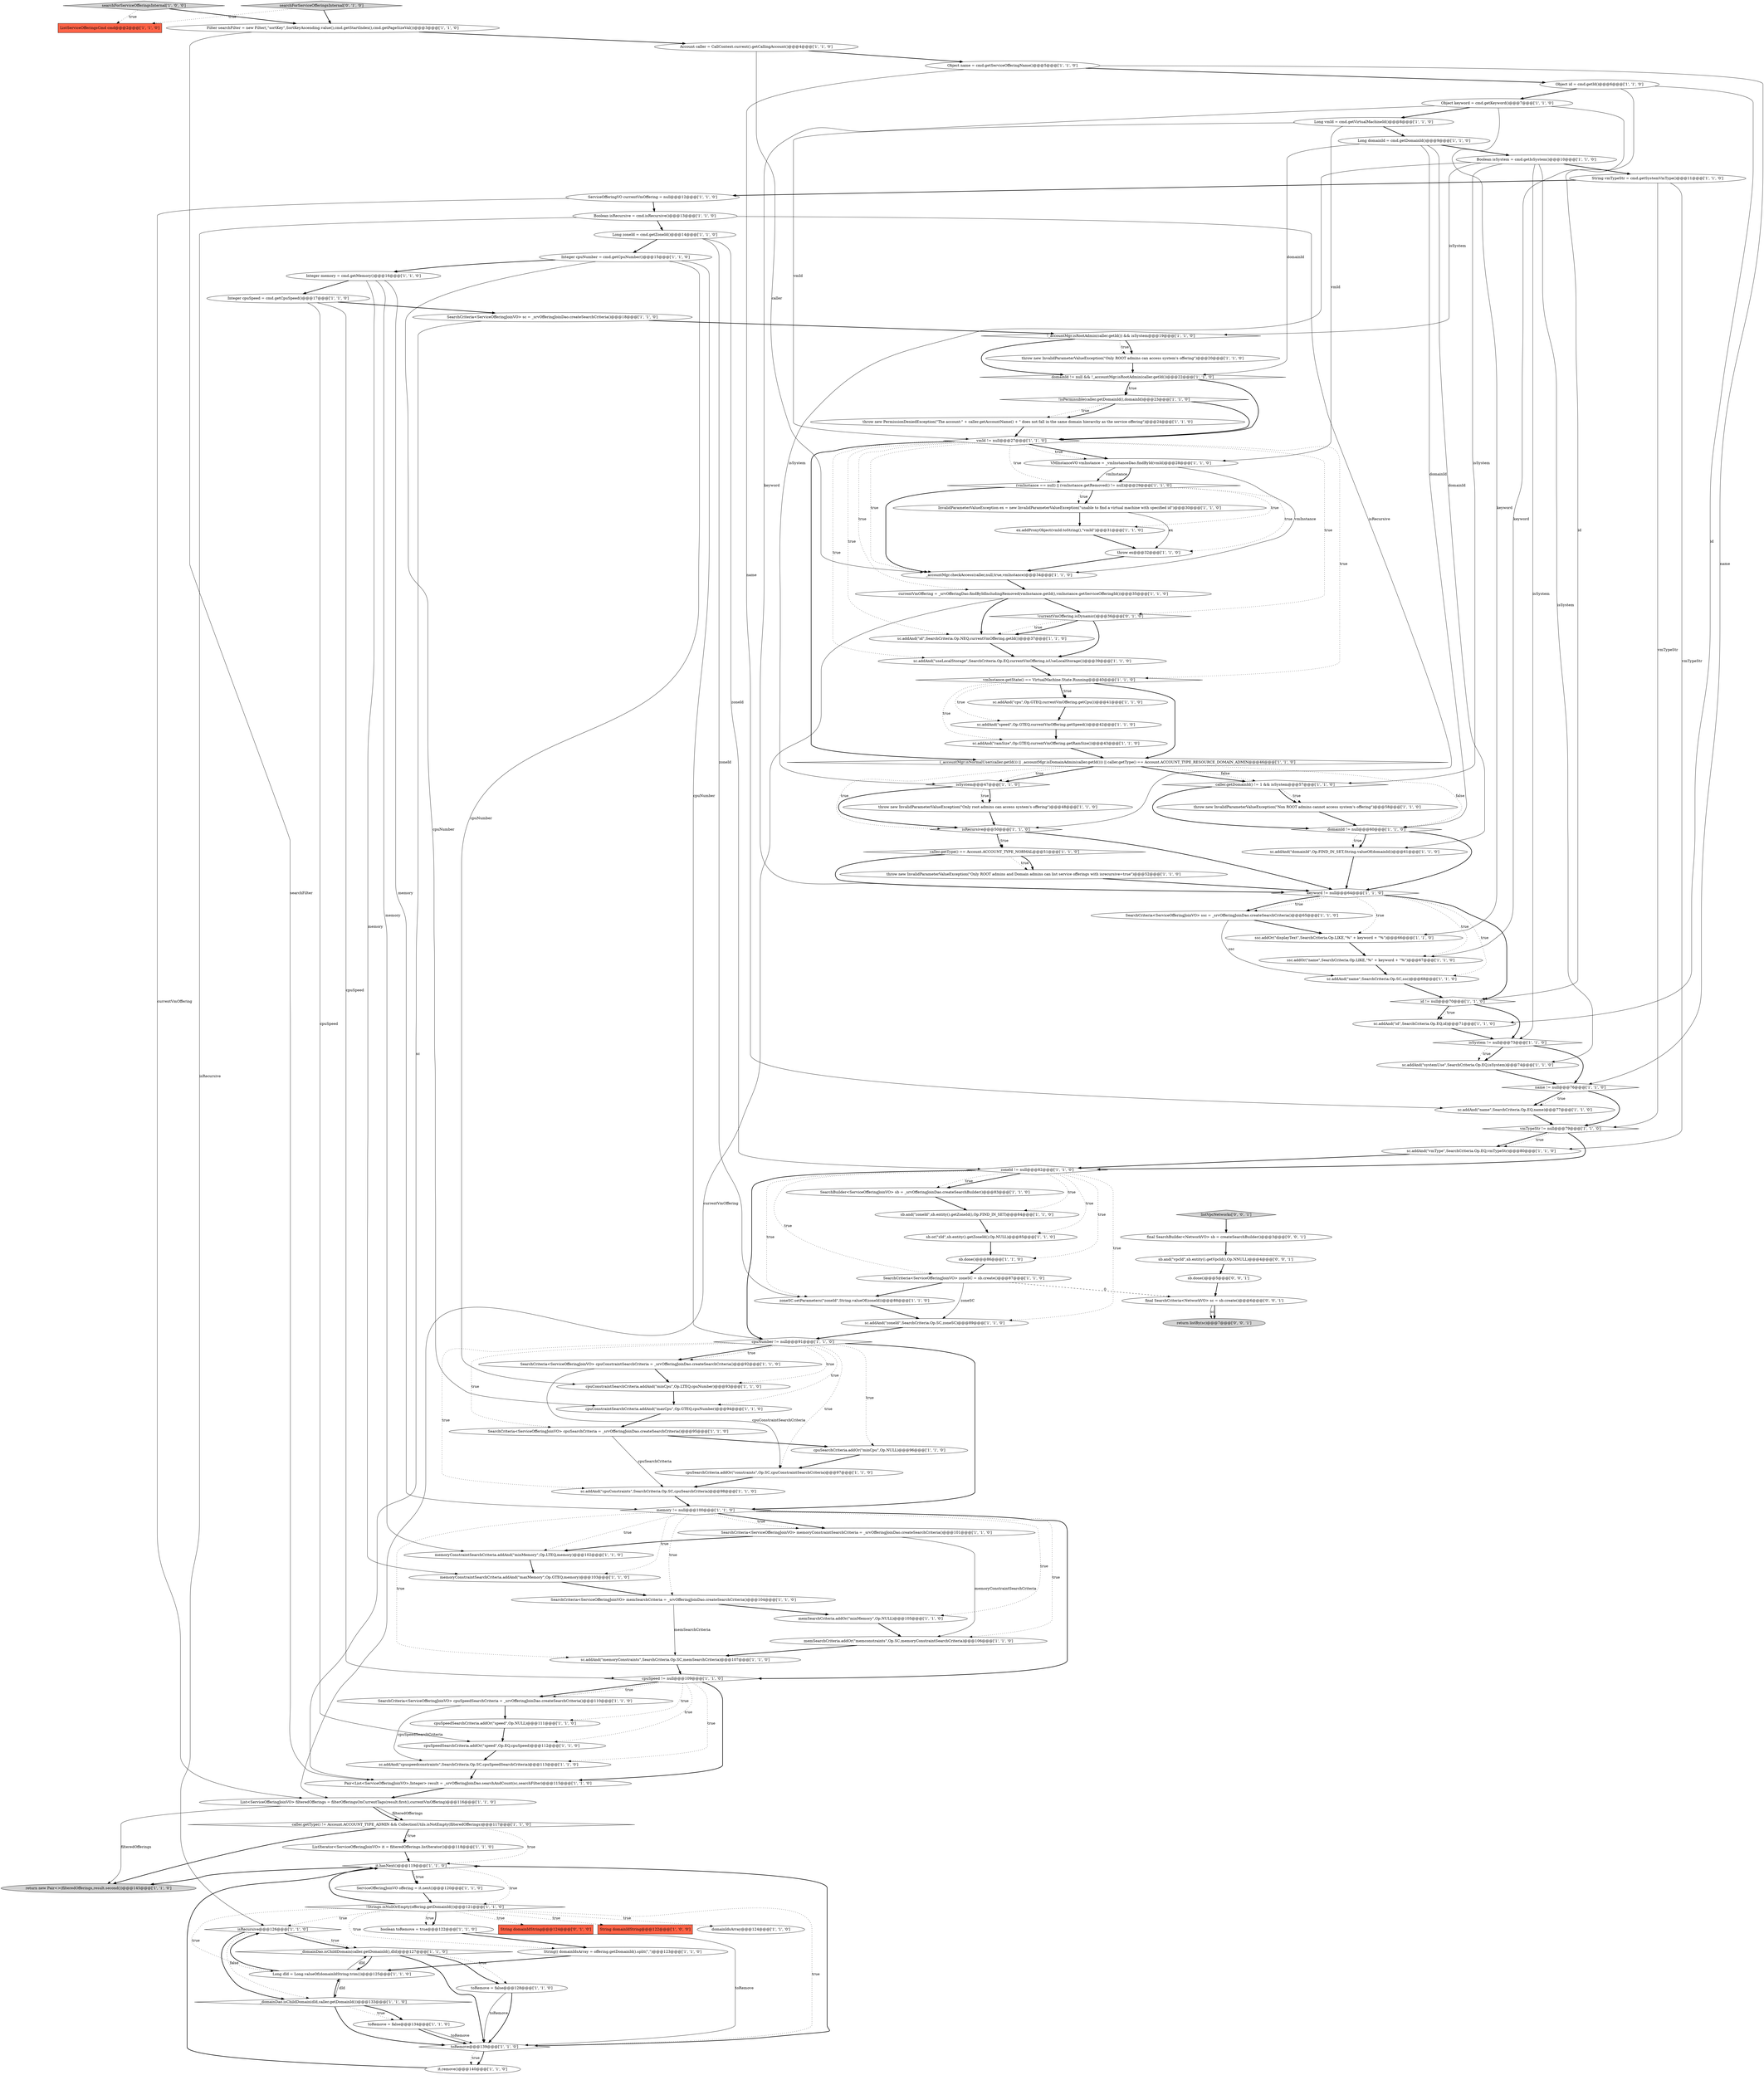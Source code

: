 digraph {
89 [style = filled, label = "searchForServiceOfferingsInternal['1', '0', '0']", fillcolor = lightgray, shape = diamond image = "AAA0AAABBB1BBB"];
43 [style = filled, label = "(_accountMgr.isNormalUser(caller.getId()) || _accountMgr.isDomainAdmin(caller.getId())) || caller.getType() == Account.ACCOUNT_TYPE_RESOURCE_DOMAIN_ADMIN@@@46@@@['1', '1', '0']", fillcolor = white, shape = diamond image = "AAA0AAABBB1BBB"];
93 [style = filled, label = "cpuNumber != null@@@91@@@['1', '1', '0']", fillcolor = white, shape = diamond image = "AAA0AAABBB1BBB"];
116 [style = filled, label = "return listBy(sc)@@@7@@@['0', '0', '1']", fillcolor = lightgray, shape = ellipse image = "AAA0AAABBB3BBB"];
38 [style = filled, label = "SearchCriteria<ServiceOfferingJoinVO> cpuSpeedSearchCriteria = _srvOfferingJoinDao.createSearchCriteria()@@@110@@@['1', '1', '0']", fillcolor = white, shape = ellipse image = "AAA0AAABBB1BBB"];
87 [style = filled, label = "throw new InvalidParameterValueException(\"Only ROOT admins can access system's offering\")@@@20@@@['1', '1', '0']", fillcolor = white, shape = ellipse image = "AAA0AAABBB1BBB"];
26 [style = filled, label = "cpuSearchCriteria.addOr(\"minCpu\",Op.NULL)@@@96@@@['1', '1', '0']", fillcolor = white, shape = ellipse image = "AAA0AAABBB1BBB"];
63 [style = filled, label = "Object keyword = cmd.getKeyword()@@@7@@@['1', '1', '0']", fillcolor = white, shape = ellipse image = "AAA0AAABBB1BBB"];
11 [style = filled, label = "ListServiceOfferingsCmd cmd@@@2@@@['1', '1', '0']", fillcolor = tomato, shape = box image = "AAA0AAABBB1BBB"];
30 [style = filled, label = "sc.addAnd(\"vmType\",SearchCriteria.Op.EQ,vmTypeStr)@@@80@@@['1', '1', '0']", fillcolor = white, shape = ellipse image = "AAA0AAABBB1BBB"];
69 [style = filled, label = "sc.addAnd(\"name\",SearchCriteria.Op.SC,ssc)@@@68@@@['1', '1', '0']", fillcolor = white, shape = ellipse image = "AAA0AAABBB1BBB"];
95 [style = filled, label = "String vmTypeStr = cmd.getSystemVmType()@@@11@@@['1', '1', '0']", fillcolor = white, shape = ellipse image = "AAA0AAABBB1BBB"];
14 [style = filled, label = "sc.addAnd(\"cpuConstraints\",SearchCriteria.Op.SC,cpuSearchCriteria)@@@98@@@['1', '1', '0']", fillcolor = white, shape = ellipse image = "AAA0AAABBB1BBB"];
88 [style = filled, label = "Object name = cmd.getServiceOfferingName()@@@5@@@['1', '1', '0']", fillcolor = white, shape = ellipse image = "AAA0AAABBB1BBB"];
99 [style = filled, label = "ListIterator<ServiceOfferingJoinVO> it = filteredOfferings.listIterator()@@@118@@@['1', '1', '0']", fillcolor = white, shape = ellipse image = "AAA0AAABBB1BBB"];
86 [style = filled, label = "isRecursive@@@126@@@['1', '1', '0']", fillcolor = white, shape = diamond image = "AAA0AAABBB1BBB"];
53 [style = filled, label = "_domainDao.isChildDomain(caller.getDomainId(),dId)@@@127@@@['1', '1', '0']", fillcolor = white, shape = diamond image = "AAA0AAABBB1BBB"];
114 [style = filled, label = "final SearchBuilder<NetworkVO> sb = createSearchBuilder()@@@3@@@['0', '0', '1']", fillcolor = white, shape = ellipse image = "AAA0AAABBB3BBB"];
66 [style = filled, label = "SearchCriteria<ServiceOfferingJoinVO> cpuConstraintSearchCriteria = _srvOfferingJoinDao.createSearchCriteria()@@@92@@@['1', '1', '0']", fillcolor = white, shape = ellipse image = "AAA0AAABBB1BBB"];
60 [style = filled, label = "sc.addAnd(\"zoneId\",SearchCriteria.Op.SC,zoneSC)@@@89@@@['1', '1', '0']", fillcolor = white, shape = ellipse image = "AAA0AAABBB1BBB"];
55 [style = filled, label = "SearchCriteria<ServiceOfferingJoinVO> cpuSearchCriteria = _srvOfferingJoinDao.createSearchCriteria()@@@95@@@['1', '1', '0']", fillcolor = white, shape = ellipse image = "AAA0AAABBB1BBB"];
39 [style = filled, label = "zoneSC.setParameters(\"zoneId\",String.valueOf(zoneId))@@@88@@@['1', '1', '0']", fillcolor = white, shape = ellipse image = "AAA0AAABBB1BBB"];
19 [style = filled, label = "it.remove()@@@140@@@['1', '1', '0']", fillcolor = white, shape = ellipse image = "AAA0AAABBB1BBB"];
61 [style = filled, label = "!isPermissible(caller.getDomainId(),domainId)@@@23@@@['1', '1', '0']", fillcolor = white, shape = diamond image = "AAA0AAABBB1BBB"];
52 [style = filled, label = "ex.addProxyObject(vmId.toString(),\"vmId\")@@@31@@@['1', '1', '0']", fillcolor = white, shape = ellipse image = "AAA0AAABBB1BBB"];
12 [style = filled, label = "sc.addAnd(\"memoryConstraints\",SearchCriteria.Op.SC,memSearchCriteria)@@@107@@@['1', '1', '0']", fillcolor = white, shape = ellipse image = "AAA0AAABBB1BBB"];
106 [style = filled, label = "ServiceOfferingVO currentVmOffering = null@@@12@@@['1', '1', '0']", fillcolor = white, shape = ellipse image = "AAA0AAABBB1BBB"];
102 [style = filled, label = "!_accountMgr.isRootAdmin(caller.getId()) && isSystem@@@19@@@['1', '1', '0']", fillcolor = white, shape = diamond image = "AAA0AAABBB1BBB"];
62 [style = filled, label = "memSearchCriteria.addOr(\"memconstraints\",Op.SC,memoryConstraintSearchCriteria)@@@106@@@['1', '1', '0']", fillcolor = white, shape = ellipse image = "AAA0AAABBB1BBB"];
15 [style = filled, label = "!Strings.isNullOrEmpty(offering.getDomainId())@@@121@@@['1', '1', '0']", fillcolor = white, shape = diamond image = "AAA0AAABBB1BBB"];
71 [style = filled, label = "isRecursive@@@50@@@['1', '1', '0']", fillcolor = white, shape = diamond image = "AAA0AAABBB1BBB"];
98 [style = filled, label = "sc.addAnd(\"systemUse\",SearchCriteria.Op.EQ,isSystem)@@@74@@@['1', '1', '0']", fillcolor = white, shape = ellipse image = "AAA0AAABBB1BBB"];
113 [style = filled, label = "sb.done()@@@5@@@['0', '0', '1']", fillcolor = white, shape = ellipse image = "AAA0AAABBB3BBB"];
65 [style = filled, label = "cpuSpeedSearchCriteria.addOr(\"speed\",Op.EQ,cpuSpeed)@@@112@@@['1', '1', '0']", fillcolor = white, shape = ellipse image = "AAA0AAABBB1BBB"];
117 [style = filled, label = "listVpcNetworks['0', '0', '1']", fillcolor = lightgray, shape = diamond image = "AAA0AAABBB3BBB"];
110 [style = filled, label = "String domainIdString@@@124@@@['0', '1', '0']", fillcolor = tomato, shape = box image = "AAA0AAABBB2BBB"];
28 [style = filled, label = "String domainIdString@@@122@@@['1', '0', '0']", fillcolor = tomato, shape = box image = "AAA0AAABBB1BBB"];
44 [style = filled, label = "ServiceOfferingJoinVO offering = it.next()@@@120@@@['1', '1', '0']", fillcolor = white, shape = ellipse image = "AAA0AAABBB1BBB"];
77 [style = filled, label = "domainIdsArray@@@124@@@['1', '1', '0']", fillcolor = white, shape = ellipse image = "AAA0AAABBB1BBB"];
94 [style = filled, label = "Object id = cmd.getId()@@@6@@@['1', '1', '0']", fillcolor = white, shape = ellipse image = "AAA0AAABBB1BBB"];
42 [style = filled, label = "sc.addAnd(\"speed\",Op.GTEQ,currentVmOffering.getSpeed())@@@42@@@['1', '1', '0']", fillcolor = white, shape = ellipse image = "AAA0AAABBB1BBB"];
57 [style = filled, label = "SearchCriteria<ServiceOfferingJoinVO> memoryConstraintSearchCriteria = _srvOfferingJoinDao.createSearchCriteria()@@@101@@@['1', '1', '0']", fillcolor = white, shape = ellipse image = "AAA0AAABBB1BBB"];
41 [style = filled, label = "Long domainId = cmd.getDomainId()@@@9@@@['1', '1', '0']", fillcolor = white, shape = ellipse image = "AAA0AAABBB1BBB"];
13 [style = filled, label = "InvalidParameterValueException ex = new InvalidParameterValueException(\"unable to find a virtual machine with specified id\")@@@30@@@['1', '1', '0']", fillcolor = white, shape = ellipse image = "AAA0AAABBB1BBB"];
76 [style = filled, label = "sc.addAnd(\"id\",SearchCriteria.Op.EQ,id)@@@71@@@['1', '1', '0']", fillcolor = white, shape = ellipse image = "AAA0AAABBB1BBB"];
83 [style = filled, label = "(vmInstance == null) || (vmInstance.getRemoved() != null)@@@29@@@['1', '1', '0']", fillcolor = white, shape = diamond image = "AAA0AAABBB1BBB"];
82 [style = filled, label = "Integer cpuNumber = cmd.getCpuNumber()@@@15@@@['1', '1', '0']", fillcolor = white, shape = ellipse image = "AAA0AAABBB1BBB"];
48 [style = filled, label = "sc.addAnd(\"cpu\",Op.GTEQ,currentVmOffering.getCpu())@@@41@@@['1', '1', '0']", fillcolor = white, shape = ellipse image = "AAA0AAABBB1BBB"];
56 [style = filled, label = "throw new PermissionDeniedException(\"The account:\" + caller.getAccountName() + \" does not fall in the same domain hierarchy as the service offering\")@@@24@@@['1', '1', '0']", fillcolor = white, shape = ellipse image = "AAA0AAABBB1BBB"];
91 [style = filled, label = "keyword != null@@@64@@@['1', '1', '0']", fillcolor = white, shape = diamond image = "AAA0AAABBB1BBB"];
78 [style = filled, label = "throw ex@@@32@@@['1', '1', '0']", fillcolor = white, shape = ellipse image = "AAA0AAABBB1BBB"];
50 [style = filled, label = "toRemove = false@@@134@@@['1', '1', '0']", fillcolor = white, shape = ellipse image = "AAA0AAABBB1BBB"];
17 [style = filled, label = "_domainDao.isChildDomain(dId,caller.getDomainId())@@@133@@@['1', '1', '0']", fillcolor = white, shape = diamond image = "AAA0AAABBB1BBB"];
20 [style = filled, label = "memory != null@@@100@@@['1', '1', '0']", fillcolor = white, shape = diamond image = "AAA0AAABBB1BBB"];
27 [style = filled, label = "Long zoneId = cmd.getZoneId()@@@14@@@['1', '1', '0']", fillcolor = white, shape = ellipse image = "AAA0AAABBB1BBB"];
6 [style = filled, label = "throw new InvalidParameterValueException(\"Non ROOT admins cannot access system's offering\")@@@58@@@['1', '1', '0']", fillcolor = white, shape = ellipse image = "AAA0AAABBB1BBB"];
79 [style = filled, label = "sc.addAnd(\"name\",SearchCriteria.Op.EQ,name)@@@77@@@['1', '1', '0']", fillcolor = white, shape = ellipse image = "AAA0AAABBB1BBB"];
104 [style = filled, label = "memoryConstraintSearchCriteria.addAnd(\"maxMemory\",Op.GTEQ,memory)@@@103@@@['1', '1', '0']", fillcolor = white, shape = ellipse image = "AAA0AAABBB1BBB"];
109 [style = filled, label = "!currentVmOffering.isDynamic()@@@36@@@['0', '1', '0']", fillcolor = white, shape = diamond image = "AAA1AAABBB2BBB"];
81 [style = filled, label = "sb.and(\"zoneId\",sb.entity().getZoneId(),Op.FIND_IN_SET)@@@84@@@['1', '1', '0']", fillcolor = white, shape = ellipse image = "AAA0AAABBB1BBB"];
22 [style = filled, label = "SearchBuilder<ServiceOfferingJoinVO> sb = _srvOfferingJoinDao.createSearchBuilder()@@@83@@@['1', '1', '0']", fillcolor = white, shape = ellipse image = "AAA0AAABBB1BBB"];
3 [style = filled, label = "VMInstanceVO vmInstance = _vmInstanceDao.findById(vmId)@@@28@@@['1', '1', '0']", fillcolor = white, shape = ellipse image = "AAA0AAABBB1BBB"];
70 [style = filled, label = "id != null@@@70@@@['1', '1', '0']", fillcolor = white, shape = diamond image = "AAA0AAABBB1BBB"];
40 [style = filled, label = "List<ServiceOfferingJoinVO> filteredOfferings = filterOfferingsOnCurrentTags(result.first(),currentVmOffering)@@@116@@@['1', '1', '0']", fillcolor = white, shape = ellipse image = "AAA0AAABBB1BBB"];
34 [style = filled, label = "cpuSpeed != null@@@109@@@['1', '1', '0']", fillcolor = white, shape = diamond image = "AAA0AAABBB1BBB"];
67 [style = filled, label = "name != null@@@76@@@['1', '1', '0']", fillcolor = white, shape = diamond image = "AAA0AAABBB1BBB"];
74 [style = filled, label = "zoneId != null@@@82@@@['1', '1', '0']", fillcolor = white, shape = diamond image = "AAA0AAABBB1BBB"];
16 [style = filled, label = "throw new InvalidParameterValueException(\"Only ROOT admins and Domain admins can list service offerings with isrecursive=true\")@@@52@@@['1', '1', '0']", fillcolor = white, shape = ellipse image = "AAA0AAABBB1BBB"];
4 [style = filled, label = "Filter searchFilter = new Filter(,\"sortKey\",SortKeyAscending.value(),cmd.getStartIndex(),cmd.getPageSizeVal())@@@3@@@['1', '1', '0']", fillcolor = white, shape = ellipse image = "AAA0AAABBB1BBB"];
7 [style = filled, label = "cpuConstraintSearchCriteria.addAnd(\"minCpu\",Op.LTEQ,cpuNumber)@@@93@@@['1', '1', '0']", fillcolor = white, shape = ellipse image = "AAA0AAABBB1BBB"];
8 [style = filled, label = "isSystem != null@@@73@@@['1', '1', '0']", fillcolor = white, shape = diamond image = "AAA0AAABBB1BBB"];
108 [style = filled, label = "sc.addAnd(\"ramSize\",Op.GTEQ,currentVmOffering.getRamSize())@@@43@@@['1', '1', '0']", fillcolor = white, shape = ellipse image = "AAA0AAABBB1BBB"];
33 [style = filled, label = "sc.addAnd(\"cpuspeedconstraints\",SearchCriteria.Op.SC,cpuSpeedSearchCriteria)@@@113@@@['1', '1', '0']", fillcolor = white, shape = ellipse image = "AAA0AAABBB1BBB"];
85 [style = filled, label = "Boolean isRecursive = cmd.isRecursive()@@@13@@@['1', '1', '0']", fillcolor = white, shape = ellipse image = "AAA0AAABBB1BBB"];
0 [style = filled, label = "Integer cpuSpeed = cmd.getCpuSpeed()@@@17@@@['1', '1', '0']", fillcolor = white, shape = ellipse image = "AAA0AAABBB1BBB"];
24 [style = filled, label = "_accountMgr.checkAccess(caller,null,true,vmInstance)@@@34@@@['1', '1', '0']", fillcolor = white, shape = ellipse image = "AAA0AAABBB1BBB"];
46 [style = filled, label = "toRemove@@@139@@@['1', '1', '0']", fillcolor = white, shape = diamond image = "AAA0AAABBB1BBB"];
59 [style = filled, label = "Boolean isSystem = cmd.getIsSystem()@@@10@@@['1', '1', '0']", fillcolor = white, shape = ellipse image = "AAA0AAABBB1BBB"];
32 [style = filled, label = "ssc.addOr(\"name\",SearchCriteria.Op.LIKE,\"%\" + keyword + \"%\")@@@67@@@['1', '1', '0']", fillcolor = white, shape = ellipse image = "AAA0AAABBB1BBB"];
96 [style = filled, label = "String(( domainIdsArray = offering.getDomainId().split(\",\")@@@123@@@['1', '1', '0']", fillcolor = white, shape = ellipse image = "AAA0AAABBB1BBB"];
111 [style = filled, label = "searchForServiceOfferingsInternal['0', '1', '0']", fillcolor = lightgray, shape = diamond image = "AAA0AAABBB2BBB"];
25 [style = filled, label = "caller.getType() == Account.ACCOUNT_TYPE_NORMAL@@@51@@@['1', '1', '0']", fillcolor = white, shape = diamond image = "AAA0AAABBB1BBB"];
5 [style = filled, label = "Pair<List<ServiceOfferingJoinVO>,Integer> result = _srvOfferingJoinDao.searchAndCount(sc,searchFilter)@@@115@@@['1', '1', '0']", fillcolor = white, shape = ellipse image = "AAA0AAABBB1BBB"];
97 [style = filled, label = "sc.addAnd(\"id\",SearchCriteria.Op.NEQ,currentVmOffering.getId())@@@37@@@['1', '1', '0']", fillcolor = white, shape = ellipse image = "AAA0AAABBB1BBB"];
47 [style = filled, label = "vmTypeStr != null@@@79@@@['1', '1', '0']", fillcolor = white, shape = diamond image = "AAA0AAABBB1BBB"];
100 [style = filled, label = "Long dId = Long.valueOf(domainIdString.trim())@@@125@@@['1', '1', '0']", fillcolor = white, shape = ellipse image = "AAA0AAABBB1BBB"];
2 [style = filled, label = "currentVmOffering = _srvOfferingDao.findByIdIncludingRemoved(vmInstance.getId(),vmInstance.getServiceOfferingId())@@@35@@@['1', '1', '0']", fillcolor = white, shape = ellipse image = "AAA0AAABBB1BBB"];
9 [style = filled, label = "caller.getType() != Account.ACCOUNT_TYPE_ADMIN && CollectionUtils.isNotEmpty(filteredOfferings)@@@117@@@['1', '1', '0']", fillcolor = white, shape = diamond image = "AAA0AAABBB1BBB"];
1 [style = filled, label = "cpuSearchCriteria.addOr(\"constraints\",Op.SC,cpuConstraintSearchCriteria)@@@97@@@['1', '1', '0']", fillcolor = white, shape = ellipse image = "AAA0AAABBB1BBB"];
10 [style = filled, label = "sc.addAnd(\"useLocalStorage\",SearchCriteria.Op.EQ,currentVmOffering.isUseLocalStorage())@@@39@@@['1', '1', '0']", fillcolor = white, shape = ellipse image = "AAA0AAABBB1BBB"];
45 [style = filled, label = "isSystem@@@47@@@['1', '1', '0']", fillcolor = white, shape = diamond image = "AAA0AAABBB1BBB"];
112 [style = filled, label = "final SearchCriteria<NetworkVO> sc = sb.create()@@@6@@@['0', '0', '1']", fillcolor = white, shape = ellipse image = "AAA0AAABBB3BBB"];
75 [style = filled, label = "boolean toRemove = true@@@122@@@['1', '1', '0']", fillcolor = white, shape = ellipse image = "AAA0AAABBB1BBB"];
107 [style = filled, label = "return new Pair<>(filteredOfferings,result.second())@@@145@@@['1', '1', '0']", fillcolor = lightgray, shape = ellipse image = "AAA0AAABBB1BBB"];
51 [style = filled, label = "Long vmId = cmd.getVirtualMachineId()@@@8@@@['1', '1', '0']", fillcolor = white, shape = ellipse image = "AAA0AAABBB1BBB"];
90 [style = filled, label = "memSearchCriteria.addOr(\"minMemory\",Op.NULL)@@@105@@@['1', '1', '0']", fillcolor = white, shape = ellipse image = "AAA0AAABBB1BBB"];
54 [style = filled, label = "cpuConstraintSearchCriteria.addAnd(\"maxCpu\",Op.GTEQ,cpuNumber)@@@94@@@['1', '1', '0']", fillcolor = white, shape = ellipse image = "AAA0AAABBB1BBB"];
72 [style = filled, label = "throw new InvalidParameterValueException(\"Only root admins can access system's offering\")@@@48@@@['1', '1', '0']", fillcolor = white, shape = ellipse image = "AAA0AAABBB1BBB"];
92 [style = filled, label = "Integer memory = cmd.getMemory()@@@16@@@['1', '1', '0']", fillcolor = white, shape = ellipse image = "AAA0AAABBB1BBB"];
58 [style = filled, label = "toRemove = false@@@128@@@['1', '1', '0']", fillcolor = white, shape = ellipse image = "AAA0AAABBB1BBB"];
37 [style = filled, label = "sb.done()@@@86@@@['1', '1', '0']", fillcolor = white, shape = ellipse image = "AAA0AAABBB1BBB"];
68 [style = filled, label = "domainId != null && !_accountMgr.isRootAdmin(caller.getId())@@@22@@@['1', '1', '0']", fillcolor = white, shape = diamond image = "AAA0AAABBB1BBB"];
84 [style = filled, label = "SearchCriteria<ServiceOfferingJoinVO> sc = _srvOfferingJoinDao.createSearchCriteria()@@@18@@@['1', '1', '0']", fillcolor = white, shape = ellipse image = "AAA0AAABBB1BBB"];
31 [style = filled, label = "vmInstance.getState() == VirtualMachine.State.Running@@@40@@@['1', '1', '0']", fillcolor = white, shape = diamond image = "AAA0AAABBB1BBB"];
23 [style = filled, label = "sc.addAnd(\"domainId\",Op.FIND_IN_SET,String.valueOf(domainId))@@@61@@@['1', '1', '0']", fillcolor = white, shape = ellipse image = "AAA0AAABBB1BBB"];
64 [style = filled, label = "Account caller = CallContext.current().getCallingAccount()@@@4@@@['1', '1', '0']", fillcolor = white, shape = ellipse image = "AAA0AAABBB1BBB"];
80 [style = filled, label = "SearchCriteria<ServiceOfferingJoinVO> zoneSC = sb.create()@@@87@@@['1', '1', '0']", fillcolor = white, shape = ellipse image = "AAA0AAABBB1BBB"];
18 [style = filled, label = "SearchCriteria<ServiceOfferingJoinVO> ssc = _srvOfferingJoinDao.createSearchCriteria()@@@65@@@['1', '1', '0']", fillcolor = white, shape = ellipse image = "AAA0AAABBB1BBB"];
49 [style = filled, label = "ssc.addOr(\"displayText\",SearchCriteria.Op.LIKE,\"%\" + keyword + \"%\")@@@66@@@['1', '1', '0']", fillcolor = white, shape = ellipse image = "AAA0AAABBB1BBB"];
101 [style = filled, label = "SearchCriteria<ServiceOfferingJoinVO> memSearchCriteria = _srvOfferingJoinDao.createSearchCriteria()@@@104@@@['1', '1', '0']", fillcolor = white, shape = ellipse image = "AAA0AAABBB1BBB"];
103 [style = filled, label = "domainId != null@@@60@@@['1', '1', '0']", fillcolor = white, shape = diamond image = "AAA0AAABBB1BBB"];
105 [style = filled, label = "it.hasNext()@@@119@@@['1', '1', '0']", fillcolor = white, shape = diamond image = "AAA0AAABBB1BBB"];
36 [style = filled, label = "memoryConstraintSearchCriteria.addAnd(\"minMemory\",Op.LTEQ,memory)@@@102@@@['1', '1', '0']", fillcolor = white, shape = ellipse image = "AAA0AAABBB1BBB"];
35 [style = filled, label = "vmId != null@@@27@@@['1', '1', '0']", fillcolor = white, shape = diamond image = "AAA0AAABBB1BBB"];
73 [style = filled, label = "caller.getDomainId() != 1 && isSystem@@@57@@@['1', '1', '0']", fillcolor = white, shape = diamond image = "AAA0AAABBB1BBB"];
29 [style = filled, label = "sb.or(\"zId\",sb.entity().getZoneId(),Op.NULL)@@@85@@@['1', '1', '0']", fillcolor = white, shape = ellipse image = "AAA0AAABBB1BBB"];
21 [style = filled, label = "cpuSpeedSearchCriteria.addOr(\"speed\",Op.NULL)@@@111@@@['1', '1', '0']", fillcolor = white, shape = ellipse image = "AAA0AAABBB1BBB"];
115 [style = filled, label = "sb.and(\"vpcId\",sb.entity().getVpcId(),Op.NNULL)@@@4@@@['0', '0', '1']", fillcolor = white, shape = ellipse image = "AAA0AAABBB3BBB"];
25->91 [style = bold, label=""];
111->4 [style = bold, label=""];
96->100 [style = bold, label=""];
8->98 [style = bold, label=""];
66->7 [style = bold, label=""];
15->46 [style = dotted, label="true"];
63->91 [style = solid, label="keyword"];
40->107 [style = solid, label="filteredOfferings"];
4->5 [style = solid, label="searchFilter"];
43->45 [style = bold, label=""];
76->8 [style = bold, label=""];
65->33 [style = bold, label=""];
91->69 [style = dotted, label="true"];
70->76 [style = bold, label=""];
2->40 [style = solid, label="currentVmOffering"];
49->32 [style = bold, label=""];
15->96 [style = dotted, label="true"];
25->16 [style = dotted, label="true"];
94->70 [style = solid, label="id"];
85->71 [style = solid, label="isRecursive"];
17->50 [style = bold, label=""];
20->57 [style = bold, label=""];
85->86 [style = solid, label="isRecursive"];
50->46 [style = bold, label=""];
88->94 [style = bold, label=""];
6->103 [style = bold, label=""];
66->1 [style = solid, label="cpuConstraintSearchCriteria"];
74->81 [style = dotted, label="true"];
117->114 [style = bold, label=""];
3->83 [style = solid, label="vmInstance"];
67->79 [style = bold, label=""];
64->88 [style = bold, label=""];
47->30 [style = bold, label=""];
100->53 [style = solid, label="dId"];
74->22 [style = bold, label=""];
86->53 [style = bold, label=""];
89->11 [style = dotted, label="true"];
34->38 [style = bold, label=""];
34->65 [style = dotted, label="true"];
91->70 [style = bold, label=""];
56->35 [style = bold, label=""];
25->16 [style = bold, label=""];
81->29 [style = bold, label=""];
70->76 [style = dotted, label="true"];
94->63 [style = bold, label=""];
93->7 [style = dotted, label="true"];
102->87 [style = dotted, label="true"];
15->110 [style = dotted, label="true"];
31->108 [style = dotted, label="true"];
83->24 [style = bold, label=""];
45->72 [style = bold, label=""];
43->71 [style = dotted, label="true"];
27->74 [style = solid, label="zoneId"];
82->7 [style = solid, label="cpuNumber"];
109->97 [style = bold, label=""];
86->53 [style = dotted, label="true"];
68->61 [style = bold, label=""];
35->97 [style = dotted, label="true"];
17->50 [style = dotted, label="true"];
90->62 [style = bold, label=""];
93->54 [style = dotted, label="true"];
87->68 [style = bold, label=""];
83->13 [style = bold, label=""];
101->12 [style = solid, label="memSearchCriteria"];
30->74 [style = bold, label=""];
100->17 [style = solid, label="dId"];
73->6 [style = dotted, label="true"];
80->112 [style = dashed, label="0"];
17->46 [style = bold, label=""];
35->3 [style = bold, label=""];
8->67 [style = bold, label=""];
31->43 [style = bold, label=""];
46->105 [style = bold, label=""];
93->55 [style = dotted, label="true"];
15->105 [style = bold, label=""];
7->54 [style = bold, label=""];
18->49 [style = bold, label=""];
59->73 [style = solid, label="isSystem"];
2->97 [style = bold, label=""];
0->84 [style = bold, label=""];
15->28 [style = dotted, label="true"];
24->2 [style = bold, label=""];
73->103 [style = bold, label=""];
39->60 [style = bold, label=""];
83->52 [style = dotted, label="true"];
74->60 [style = dotted, label="true"];
103->23 [style = bold, label=""];
36->104 [style = bold, label=""];
35->31 [style = dotted, label="true"];
20->90 [style = dotted, label="true"];
106->40 [style = solid, label="currentVmOffering"];
111->11 [style = dotted, label="true"];
103->91 [style = bold, label=""];
12->34 [style = bold, label=""];
51->35 [style = solid, label="vmId"];
1->14 [style = bold, label=""];
20->104 [style = dotted, label="true"];
3->83 [style = bold, label=""];
71->25 [style = bold, label=""];
20->62 [style = dotted, label="true"];
55->26 [style = bold, label=""];
75->96 [style = bold, label=""];
83->78 [style = dotted, label="true"];
9->105 [style = dotted, label="true"];
35->83 [style = dotted, label="true"];
74->93 [style = bold, label=""];
47->30 [style = dotted, label="true"];
70->8 [style = bold, label=""];
91->18 [style = dotted, label="true"];
9->107 [style = bold, label=""];
93->20 [style = bold, label=""];
105->44 [style = bold, label=""];
93->1 [style = dotted, label="true"];
105->15 [style = dotted, label="true"];
46->19 [style = bold, label=""];
41->59 [style = bold, label=""];
26->1 [style = bold, label=""];
93->66 [style = bold, label=""];
75->46 [style = solid, label="toRemove"];
41->103 [style = solid, label="domainId"];
46->19 [style = dotted, label="true"];
37->80 [style = bold, label=""];
93->66 [style = dotted, label="true"];
105->107 [style = bold, label=""];
15->75 [style = bold, label=""];
78->24 [style = bold, label=""];
85->27 [style = bold, label=""];
63->51 [style = bold, label=""];
44->15 [style = bold, label=""];
41->23 [style = solid, label="domainId"];
35->3 [style = dotted, label="true"];
61->56 [style = dotted, label="true"];
84->5 [style = solid, label="sc"];
45->72 [style = dotted, label="true"];
93->14 [style = dotted, label="true"];
60->93 [style = bold, label=""];
15->100 [style = dotted, label="true"];
92->36 [style = solid, label="memory"];
112->116 [style = solid, label="sc"];
92->104 [style = solid, label="memory"];
108->43 [style = bold, label=""];
33->5 [style = bold, label=""];
43->73 [style = dotted, label="false"];
72->71 [style = bold, label=""];
59->98 [style = solid, label="isSystem"];
104->101 [style = bold, label=""];
95->106 [style = bold, label=""];
53->46 [style = bold, label=""];
74->80 [style = dotted, label="true"];
19->105 [style = bold, label=""];
35->24 [style = dotted, label="true"];
59->8 [style = solid, label="isSystem"];
53->58 [style = dotted, label="true"];
48->42 [style = bold, label=""];
13->52 [style = bold, label=""];
69->70 [style = bold, label=""];
94->76 [style = solid, label="id"];
59->45 [style = solid, label="isSystem"];
35->43 [style = bold, label=""];
16->91 [style = bold, label=""];
114->115 [style = bold, label=""];
98->67 [style = bold, label=""];
23->91 [style = bold, label=""];
84->102 [style = bold, label=""];
97->10 [style = bold, label=""];
53->100 [style = bold, label=""];
103->23 [style = dotted, label="true"];
91->49 [style = dotted, label="true"];
8->98 [style = dotted, label="true"];
88->67 [style = solid, label="name"];
20->36 [style = dotted, label="true"];
47->74 [style = bold, label=""];
82->93 [style = solid, label="cpuNumber"];
9->99 [style = dotted, label="true"];
74->37 [style = dotted, label="true"];
35->109 [style = dotted, label="true"];
64->24 [style = solid, label="caller"];
4->64 [style = bold, label=""];
38->21 [style = bold, label=""];
20->12 [style = dotted, label="true"];
62->12 [style = bold, label=""];
67->79 [style = dotted, label="true"];
40->9 [style = solid, label="filteredOfferings"];
95->30 [style = solid, label="vmTypeStr"];
63->32 [style = solid, label="keyword"];
0->65 [style = solid, label="cpuSpeed"];
61->35 [style = bold, label=""];
57->36 [style = bold, label=""];
74->29 [style = dotted, label="true"];
61->56 [style = bold, label=""];
31->48 [style = dotted, label="true"];
102->68 [style = bold, label=""];
35->10 [style = dotted, label="true"];
51->41 [style = bold, label=""];
22->81 [style = bold, label=""];
40->9 [style = bold, label=""];
109->97 [style = dotted, label="true"];
82->92 [style = bold, label=""];
89->4 [style = bold, label=""];
67->47 [style = bold, label=""];
15->86 [style = dotted, label="true"];
71->25 [style = dotted, label="true"];
83->13 [style = dotted, label="true"];
82->54 [style = solid, label="cpuNumber"];
43->45 [style = dotted, label="true"];
34->33 [style = dotted, label="true"];
86->17 [style = dotted, label="false"];
109->10 [style = bold, label=""];
74->22 [style = dotted, label="true"];
5->40 [style = bold, label=""];
41->68 [style = solid, label="domainId"];
20->57 [style = dotted, label="true"];
102->87 [style = bold, label=""];
20->34 [style = bold, label=""];
92->0 [style = bold, label=""];
63->49 [style = solid, label="keyword"];
55->14 [style = solid, label="cpuSearchCriteria"];
74->39 [style = dotted, label="true"];
34->38 [style = dotted, label="true"];
50->46 [style = solid, label="toRemove"];
113->112 [style = bold, label=""];
54->55 [style = bold, label=""];
0->34 [style = solid, label="cpuSpeed"];
45->71 [style = bold, label=""];
80->39 [style = bold, label=""];
68->35 [style = bold, label=""];
115->113 [style = bold, label=""];
2->109 [style = bold, label=""];
31->48 [style = bold, label=""];
29->37 [style = bold, label=""];
34->5 [style = bold, label=""];
58->46 [style = solid, label="toRemove"];
27->39 [style = solid, label="zoneId"];
88->79 [style = solid, label="name"];
10->31 [style = bold, label=""];
95->47 [style = solid, label="vmTypeStr"];
20->101 [style = dotted, label="true"];
38->33 [style = solid, label="cpuSpeedSearchCriteria"];
99->105 [style = bold, label=""];
73->6 [style = bold, label=""];
31->42 [style = dotted, label="true"];
43->103 [style = dotted, label="false"];
57->62 [style = solid, label="memoryConstraintSearchCriteria"];
58->46 [style = bold, label=""];
101->90 [style = bold, label=""];
80->60 [style = solid, label="zoneSC"];
91->18 [style = bold, label=""];
68->61 [style = dotted, label="true"];
105->44 [style = dotted, label="true"];
21->65 [style = bold, label=""];
43->73 [style = bold, label=""];
35->2 [style = dotted, label="true"];
59->95 [style = bold, label=""];
79->47 [style = bold, label=""];
9->99 [style = bold, label=""];
86->17 [style = bold, label=""];
13->78 [style = solid, label="ex"];
27->82 [style = bold, label=""];
52->78 [style = bold, label=""];
3->24 [style = solid, label="vmInstance"];
92->20 [style = solid, label="memory"];
93->26 [style = dotted, label="true"];
17->100 [style = bold, label=""];
59->102 [style = solid, label="isSystem"];
112->116 [style = bold, label=""];
32->69 [style = bold, label=""];
15->75 [style = dotted, label="true"];
100->86 [style = bold, label=""];
51->3 [style = solid, label="vmId"];
106->85 [style = bold, label=""];
34->21 [style = dotted, label="true"];
15->77 [style = dotted, label="true"];
18->69 [style = solid, label="ssc"];
91->32 [style = dotted, label="true"];
14->20 [style = bold, label=""];
71->91 [style = bold, label=""];
42->108 [style = bold, label=""];
53->58 [style = bold, label=""];
}
